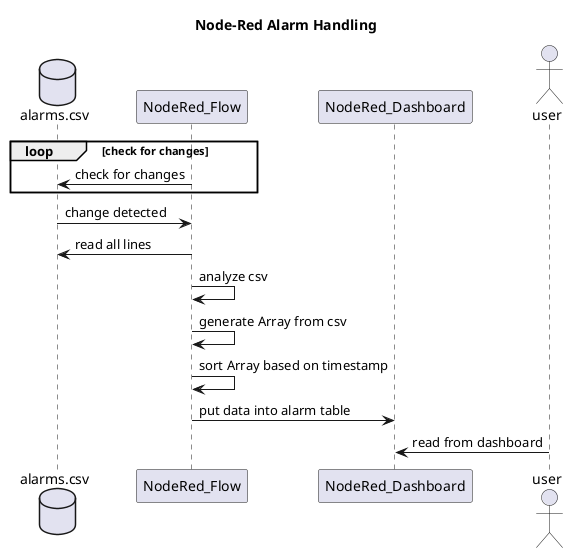 @startuml
database alarms.csv
participant NodeRed_Flow
participant NodeRed_Dashboard
actor user

title "Node-Red Alarm Handling"

group loop [check for changes]
    NodeRed_Flow -> alarms.csv : check for changes
end
alarms.csv -> NodeRed_Flow : change detected
NodeRed_Flow -> alarms.csv : read all lines
NodeRed_Flow -> NodeRed_Flow : analyze csv
NodeRed_Flow -> NodeRed_Flow : generate Array from csv
NodeRed_Flow -> NodeRed_Flow : sort Array based on timestamp
NodeRed_Flow -> NodeRed_Dashboard : put data into alarm table
user -> NodeRed_Dashboard : read from dashboard
@enduml


